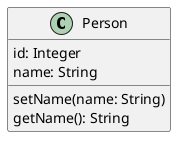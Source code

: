 @startuml
'https://plantuml.com/class-diagram

class Person {
    id: Integer
    name: String
    setName(name: String)
    getName(): String
}

@enduml